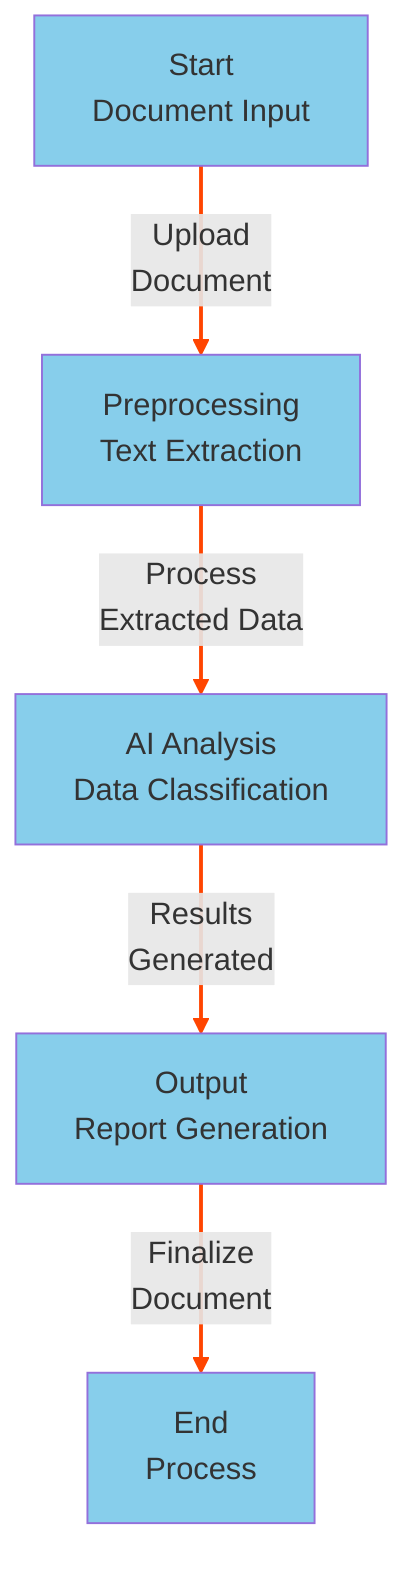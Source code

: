 flowchart TD
    style A fill:#87CEEB
    style B fill:#87CEEB
    style C fill:#87CEEB
    style D fill:#87CEEB
    style E fill:#87CEEB

    A[Start\nDocument Input] -->|Upload\nDocument| B[Preprocessing\nText Extraction]
    B -->|Process\nExtracted Data| C[AI Analysis\nData Classification]
    C -->|Results\nGenerated| D[Output\nReport Generation]
    D -->|Finalize\nDocument| E[End\nProcess]

    classDef background fill:#F5F5DC;
    class A,B,C,D,E background;
    
    linkStyle 0 stroke:#FF4500, stroke-width:2px;
    linkStyle 1 stroke:#FF4500, stroke-width:2px;
    linkStyle 2 stroke:#FF4500, stroke-width:2px;
    linkStyle 3 stroke:#FF4500, stroke-width:2px;
